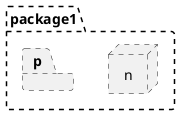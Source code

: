 {
  "sha1": "4iqbq2owm0u47xzl4ix07vu05b7zs4y",
  "insertion": {
    "when": "2024-05-30T20:48:20.502Z",
    "url": "https://forum.plantuml.net/11707/linestyle-linethickness-management-component-deployment",
    "user": "plantuml@gmail.com"
  }
}
@startuml
<style>
root {
    LineStyle 5
}
</style>

package package1 {
node n
package p
}
@enduml
